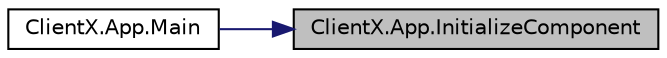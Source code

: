 digraph "ClientX.App.InitializeComponent"
{
 // INTERACTIVE_SVG=YES
 // LATEX_PDF_SIZE
  edge [fontname="Helvetica",fontsize="10",labelfontname="Helvetica",labelfontsize="10"];
  node [fontname="Helvetica",fontsize="10",shape=record];
  rankdir="RL";
  Node1 [label="ClientX.App.InitializeComponent",height=0.2,width=0.4,color="black", fillcolor="grey75", style="filled", fontcolor="black",tooltip="InitializeComponent"];
  Node1 -> Node2 [dir="back",color="midnightblue",fontsize="10",style="solid",fontname="Helvetica"];
  Node2 [label="ClientX.App.Main",height=0.2,width=0.4,color="black", fillcolor="white", style="filled",URL="$class_client_x_1_1_app.html#a58f98bb405ab4c016ce5444113f76654",tooltip="Application Entry Point."];
}
